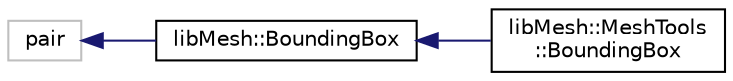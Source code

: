 digraph "Graphical Class Hierarchy"
{
  edge [fontname="Helvetica",fontsize="10",labelfontname="Helvetica",labelfontsize="10"];
  node [fontname="Helvetica",fontsize="10",shape=record];
  rankdir="LR";
  Node1 [label="pair",height=0.2,width=0.4,color="grey75", fillcolor="white", style="filled"];
  Node1 -> Node2 [dir="back",color="midnightblue",fontsize="10",style="solid",fontname="Helvetica"];
  Node2 [label="libMesh::BoundingBox",height=0.2,width=0.4,color="black", fillcolor="white", style="filled",URL="$classlibMesh_1_1BoundingBox.html"];
  Node2 -> Node3 [dir="back",color="midnightblue",fontsize="10",style="solid",fontname="Helvetica"];
  Node3 [label="libMesh::MeshTools\l::BoundingBox",height=0.2,width=0.4,color="black", fillcolor="white", style="filled",URL="$classlibMesh_1_1MeshTools_1_1BoundingBox.html"];
}
